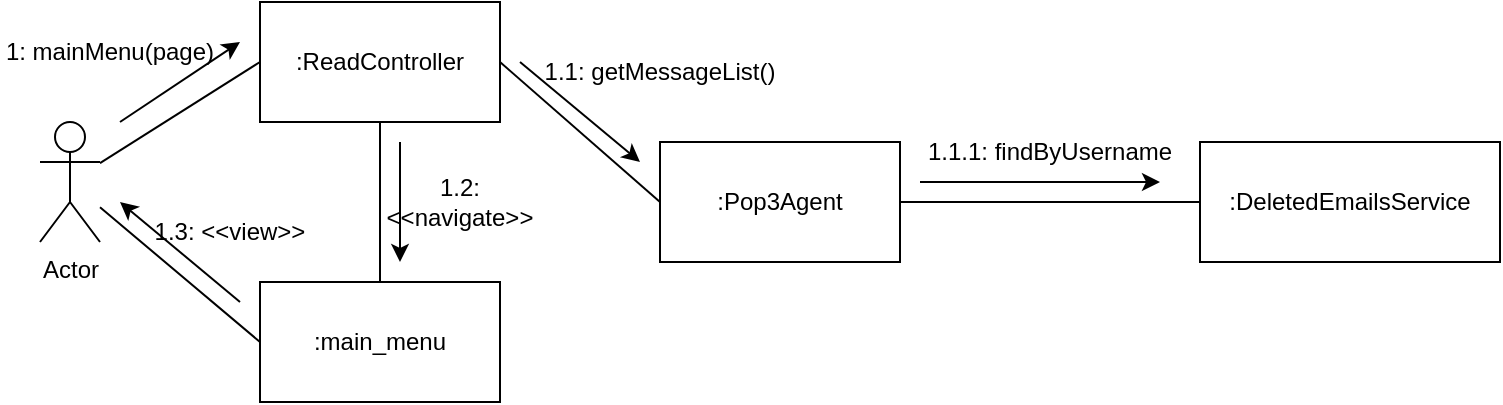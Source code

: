 <mxfile version="24.4.8" type="device">
  <diagram name="페이지-1" id="LdzLKTTaCr-S8HuaawD7">
    <mxGraphModel dx="792" dy="1124" grid="1" gridSize="10" guides="1" tooltips="1" connect="1" arrows="1" fold="1" page="1" pageScale="1" pageWidth="827" pageHeight="1169" math="0" shadow="0">
      <root>
        <mxCell id="0" />
        <mxCell id="1" parent="0" />
        <mxCell id="2_Aj_dr8ni-IlYd_Yk8Q-5" style="rounded=0;orthogonalLoop=1;jettySize=auto;html=1;exitX=0;exitY=0.5;exitDx=0;exitDy=0;endArrow=none;endFill=0;" parent="1" source="2_Aj_dr8ni-IlYd_Yk8Q-1" target="2_Aj_dr8ni-IlYd_Yk8Q-2" edge="1">
          <mxGeometry relative="1" as="geometry" />
        </mxCell>
        <mxCell id="sYIXEXi2Pcm3IZhBko0G-3" style="rounded=0;orthogonalLoop=1;jettySize=auto;html=1;exitX=1;exitY=0.5;exitDx=0;exitDy=0;entryX=0;entryY=0.5;entryDx=0;entryDy=0;endArrow=none;endFill=0;" parent="1" source="2_Aj_dr8ni-IlYd_Yk8Q-1" target="2_Aj_dr8ni-IlYd_Yk8Q-4" edge="1">
          <mxGeometry relative="1" as="geometry" />
        </mxCell>
        <mxCell id="sYIXEXi2Pcm3IZhBko0G-11" style="edgeStyle=orthogonalEdgeStyle;rounded=0;orthogonalLoop=1;jettySize=auto;html=1;exitX=0.5;exitY=1;exitDx=0;exitDy=0;entryX=0.5;entryY=0;entryDx=0;entryDy=0;endArrow=none;endFill=0;" parent="1" source="2_Aj_dr8ni-IlYd_Yk8Q-1" target="2_Aj_dr8ni-IlYd_Yk8Q-3" edge="1">
          <mxGeometry relative="1" as="geometry" />
        </mxCell>
        <mxCell id="2_Aj_dr8ni-IlYd_Yk8Q-1" value=":ReadController" style="rounded=0;whiteSpace=wrap;html=1;" parent="1" vertex="1">
          <mxGeometry x="280" y="260" width="120" height="60" as="geometry" />
        </mxCell>
        <mxCell id="2_Aj_dr8ni-IlYd_Yk8Q-2" value="Actor" style="shape=umlActor;verticalLabelPosition=bottom;verticalAlign=top;html=1;outlineConnect=0;" parent="1" vertex="1">
          <mxGeometry x="170" y="320" width="30" height="60" as="geometry" />
        </mxCell>
        <mxCell id="2_Aj_dr8ni-IlYd_Yk8Q-3" value=":main_menu" style="rounded=0;whiteSpace=wrap;html=1;" parent="1" vertex="1">
          <mxGeometry x="280" y="400" width="120" height="60" as="geometry" />
        </mxCell>
        <mxCell id="sYIXEXi2Pcm3IZhBko0G-4" style="edgeStyle=orthogonalEdgeStyle;rounded=0;orthogonalLoop=1;jettySize=auto;html=1;exitX=1;exitY=0.5;exitDx=0;exitDy=0;entryX=0;entryY=0.5;entryDx=0;entryDy=0;endArrow=none;endFill=0;" parent="1" source="2_Aj_dr8ni-IlYd_Yk8Q-4" target="2_Aj_dr8ni-IlYd_Yk8Q-6" edge="1">
          <mxGeometry relative="1" as="geometry" />
        </mxCell>
        <mxCell id="2_Aj_dr8ni-IlYd_Yk8Q-4" value=":Pop3Agent" style="rounded=0;whiteSpace=wrap;html=1;" parent="1" vertex="1">
          <mxGeometry x="480" y="330" width="120" height="60" as="geometry" />
        </mxCell>
        <mxCell id="2_Aj_dr8ni-IlYd_Yk8Q-6" value=":DeletedEmailsService" style="rounded=0;whiteSpace=wrap;html=1;" parent="1" vertex="1">
          <mxGeometry x="750" y="330" width="150" height="60" as="geometry" />
        </mxCell>
        <mxCell id="2_Aj_dr8ni-IlYd_Yk8Q-8" value="" style="endArrow=none;html=1;rounded=0;exitX=0;exitY=0.5;exitDx=0;exitDy=0;endFill=0;" parent="1" source="2_Aj_dr8ni-IlYd_Yk8Q-3" target="2_Aj_dr8ni-IlYd_Yk8Q-2" edge="1">
          <mxGeometry width="50" height="50" relative="1" as="geometry">
            <mxPoint x="430" y="500" as="sourcePoint" />
            <mxPoint x="480" y="450" as="targetPoint" />
          </mxGeometry>
        </mxCell>
        <mxCell id="2_Aj_dr8ni-IlYd_Yk8Q-9" value="1: mainMenu(page)" style="text;html=1;align=center;verticalAlign=middle;whiteSpace=wrap;rounded=0;" parent="1" vertex="1">
          <mxGeometry x="150" y="270" width="110" height="30" as="geometry" />
        </mxCell>
        <mxCell id="sYIXEXi2Pcm3IZhBko0G-2" value="" style="endArrow=classic;html=1;rounded=0;" parent="1" edge="1">
          <mxGeometry width="50" height="50" relative="1" as="geometry">
            <mxPoint x="210" y="320" as="sourcePoint" />
            <mxPoint x="270" y="280" as="targetPoint" />
          </mxGeometry>
        </mxCell>
        <mxCell id="sYIXEXi2Pcm3IZhBko0G-6" value="" style="endArrow=classic;html=1;rounded=0;" parent="1" edge="1">
          <mxGeometry width="50" height="50" relative="1" as="geometry">
            <mxPoint x="410" y="290" as="sourcePoint" />
            <mxPoint x="470" y="340" as="targetPoint" />
          </mxGeometry>
        </mxCell>
        <mxCell id="sYIXEXi2Pcm3IZhBko0G-7" value="1.1: getMessageList()" style="text;html=1;align=center;verticalAlign=middle;whiteSpace=wrap;rounded=0;" parent="1" vertex="1">
          <mxGeometry x="420" y="280" width="120" height="30" as="geometry" />
        </mxCell>
        <mxCell id="sYIXEXi2Pcm3IZhBko0G-8" value="" style="endArrow=classic;html=1;rounded=0;" parent="1" edge="1">
          <mxGeometry width="50" height="50" relative="1" as="geometry">
            <mxPoint x="610" y="350" as="sourcePoint" />
            <mxPoint x="730" y="350" as="targetPoint" />
          </mxGeometry>
        </mxCell>
        <mxCell id="sYIXEXi2Pcm3IZhBko0G-9" value="1.1.1: findByUsername" style="text;html=1;align=center;verticalAlign=middle;whiteSpace=wrap;rounded=0;" parent="1" vertex="1">
          <mxGeometry x="600" y="320" width="150" height="30" as="geometry" />
        </mxCell>
        <mxCell id="sYIXEXi2Pcm3IZhBko0G-12" value="" style="endArrow=classic;html=1;rounded=0;" parent="1" edge="1">
          <mxGeometry width="50" height="50" relative="1" as="geometry">
            <mxPoint x="350" y="330" as="sourcePoint" />
            <mxPoint x="350" y="390" as="targetPoint" />
          </mxGeometry>
        </mxCell>
        <mxCell id="sYIXEXi2Pcm3IZhBko0G-13" value="1.2: &amp;lt;&amp;lt;navigate&amp;gt;&amp;gt;" style="text;html=1;align=center;verticalAlign=middle;whiteSpace=wrap;rounded=0;" parent="1" vertex="1">
          <mxGeometry x="350" y="345" width="60" height="30" as="geometry" />
        </mxCell>
        <mxCell id="MLgxH3asCa48CEscVdJG-1" value="" style="endArrow=classic;html=1;rounded=0;" edge="1" parent="1">
          <mxGeometry width="50" height="50" relative="1" as="geometry">
            <mxPoint x="270" y="410" as="sourcePoint" />
            <mxPoint x="210" y="360" as="targetPoint" />
          </mxGeometry>
        </mxCell>
        <mxCell id="MLgxH3asCa48CEscVdJG-2" value="1.3: &amp;lt;&amp;lt;view&amp;gt;&amp;gt;" style="text;html=1;align=center;verticalAlign=middle;whiteSpace=wrap;rounded=0;" vertex="1" parent="1">
          <mxGeometry x="210" y="360" width="110" height="30" as="geometry" />
        </mxCell>
      </root>
    </mxGraphModel>
  </diagram>
</mxfile>
